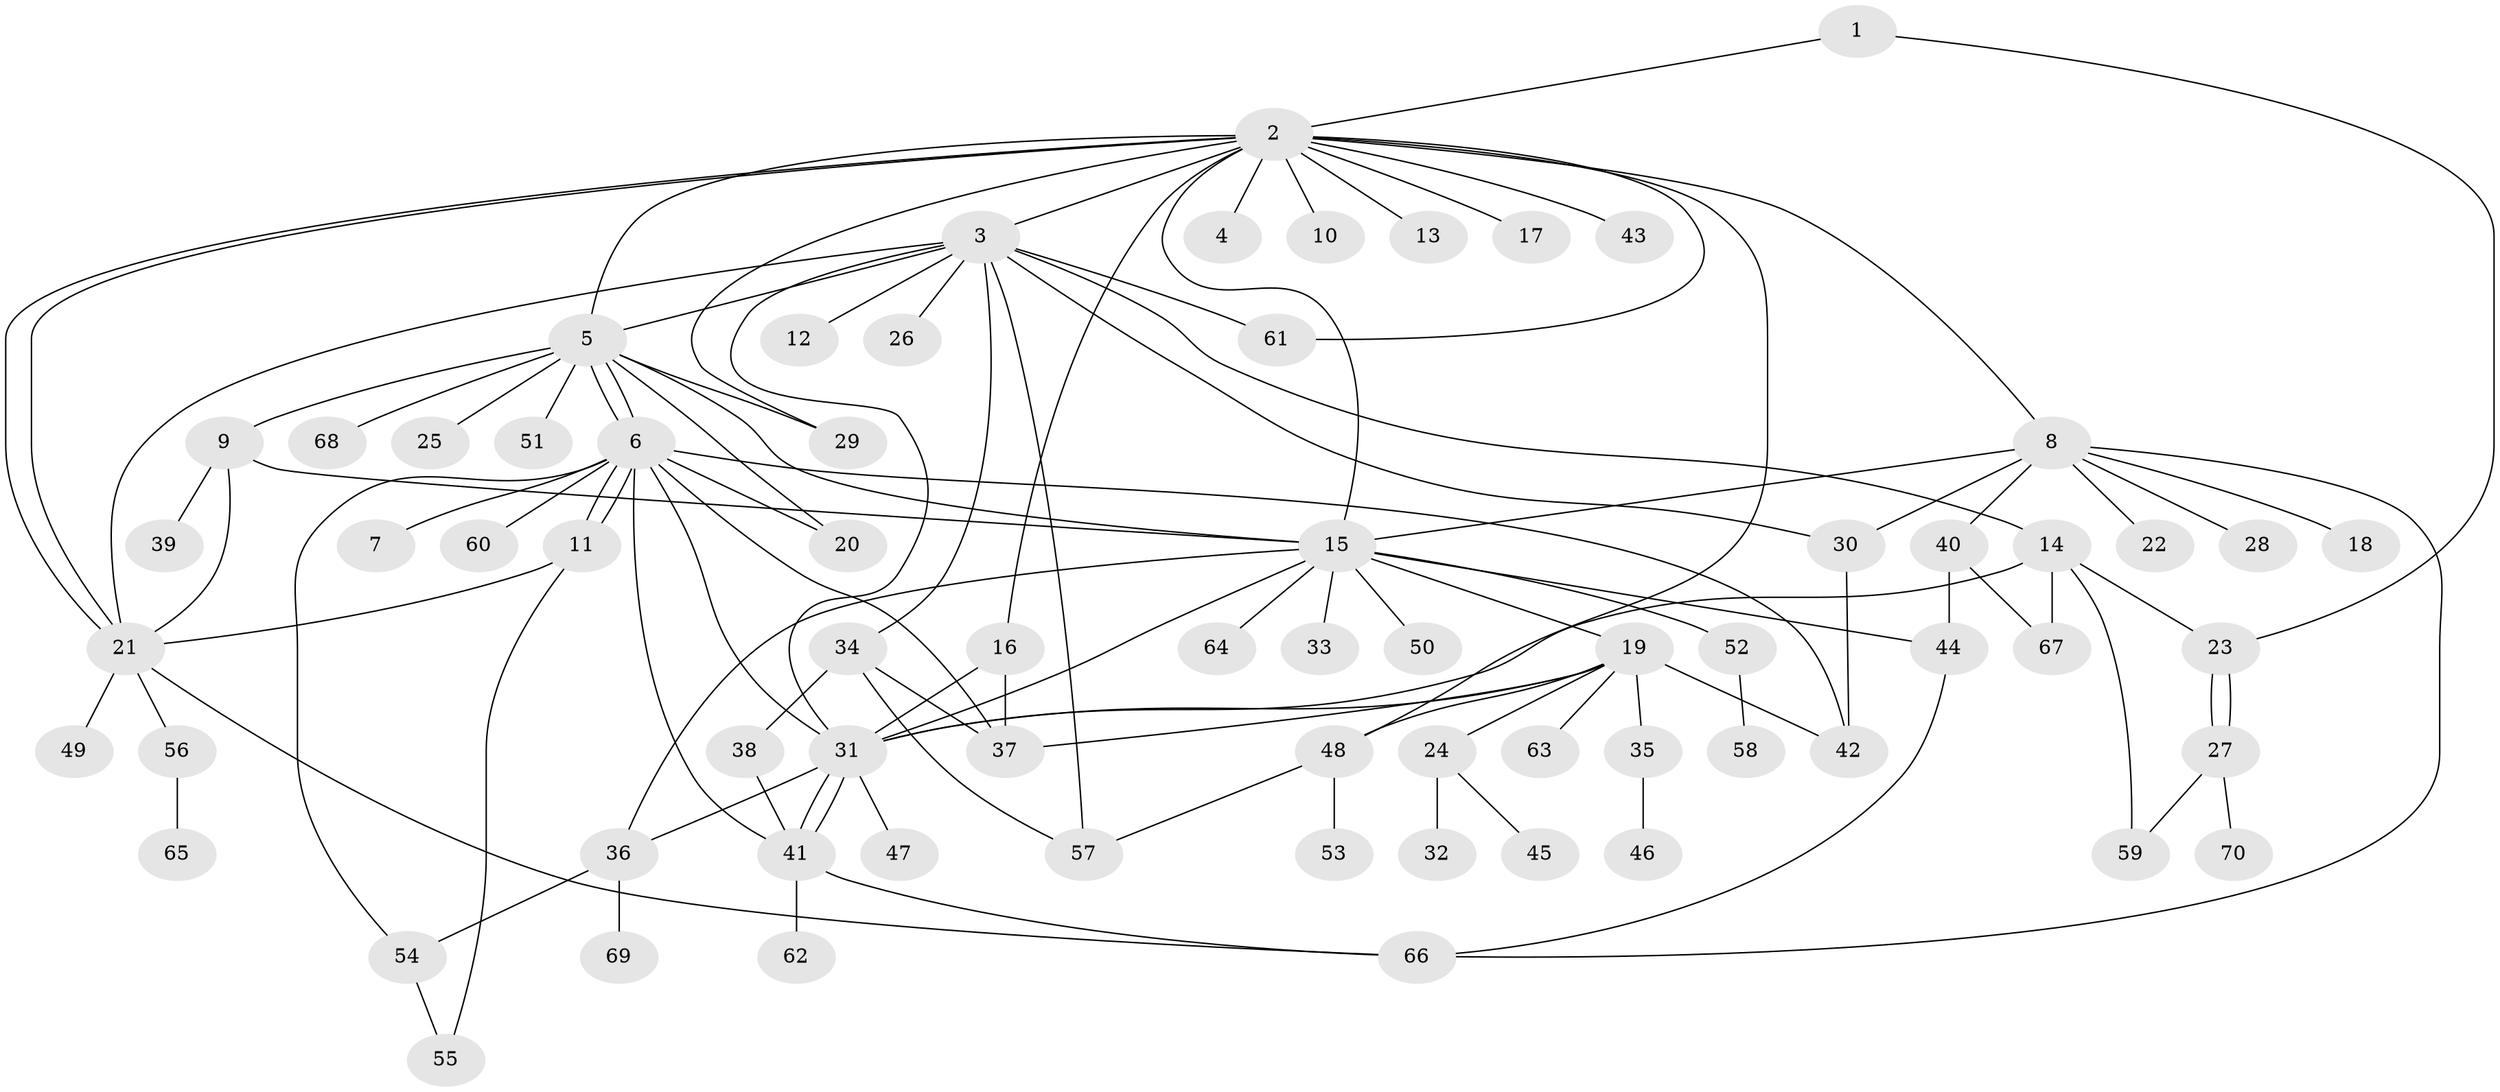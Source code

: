 // coarse degree distribution, {1: 0.7619047619047619, 2: 0.09523809523809523, 5: 0.047619047619047616, 7: 0.047619047619047616, 12: 0.047619047619047616}
// Generated by graph-tools (version 1.1) at 2025/50/03/04/25 21:50:17]
// undirected, 70 vertices, 110 edges
graph export_dot {
graph [start="1"]
  node [color=gray90,style=filled];
  1;
  2;
  3;
  4;
  5;
  6;
  7;
  8;
  9;
  10;
  11;
  12;
  13;
  14;
  15;
  16;
  17;
  18;
  19;
  20;
  21;
  22;
  23;
  24;
  25;
  26;
  27;
  28;
  29;
  30;
  31;
  32;
  33;
  34;
  35;
  36;
  37;
  38;
  39;
  40;
  41;
  42;
  43;
  44;
  45;
  46;
  47;
  48;
  49;
  50;
  51;
  52;
  53;
  54;
  55;
  56;
  57;
  58;
  59;
  60;
  61;
  62;
  63;
  64;
  65;
  66;
  67;
  68;
  69;
  70;
  1 -- 2;
  1 -- 23;
  2 -- 3;
  2 -- 4;
  2 -- 5;
  2 -- 8;
  2 -- 10;
  2 -- 13;
  2 -- 15;
  2 -- 16;
  2 -- 17;
  2 -- 21;
  2 -- 21;
  2 -- 29;
  2 -- 43;
  2 -- 48;
  2 -- 61;
  3 -- 5;
  3 -- 12;
  3 -- 14;
  3 -- 21;
  3 -- 26;
  3 -- 30;
  3 -- 31;
  3 -- 34;
  3 -- 57;
  3 -- 61;
  5 -- 6;
  5 -- 6;
  5 -- 9;
  5 -- 15;
  5 -- 20;
  5 -- 25;
  5 -- 29;
  5 -- 51;
  5 -- 68;
  6 -- 7;
  6 -- 11;
  6 -- 11;
  6 -- 20;
  6 -- 31;
  6 -- 37;
  6 -- 41;
  6 -- 42;
  6 -- 54;
  6 -- 60;
  8 -- 15;
  8 -- 18;
  8 -- 22;
  8 -- 28;
  8 -- 30;
  8 -- 40;
  8 -- 66;
  9 -- 15;
  9 -- 21;
  9 -- 39;
  11 -- 21;
  11 -- 55;
  14 -- 23;
  14 -- 31;
  14 -- 59;
  14 -- 67;
  15 -- 19;
  15 -- 31;
  15 -- 33;
  15 -- 36;
  15 -- 44;
  15 -- 50;
  15 -- 52;
  15 -- 64;
  16 -- 31;
  16 -- 37;
  19 -- 24;
  19 -- 31;
  19 -- 35;
  19 -- 37;
  19 -- 42;
  19 -- 48;
  19 -- 63;
  21 -- 49;
  21 -- 56;
  21 -- 66;
  23 -- 27;
  23 -- 27;
  24 -- 32;
  24 -- 45;
  27 -- 59;
  27 -- 70;
  30 -- 42;
  31 -- 36;
  31 -- 41;
  31 -- 41;
  31 -- 47;
  34 -- 37;
  34 -- 38;
  34 -- 57;
  35 -- 46;
  36 -- 54;
  36 -- 69;
  38 -- 41;
  40 -- 44;
  40 -- 67;
  41 -- 62;
  41 -- 66;
  44 -- 66;
  48 -- 53;
  48 -- 57;
  52 -- 58;
  54 -- 55;
  56 -- 65;
}
